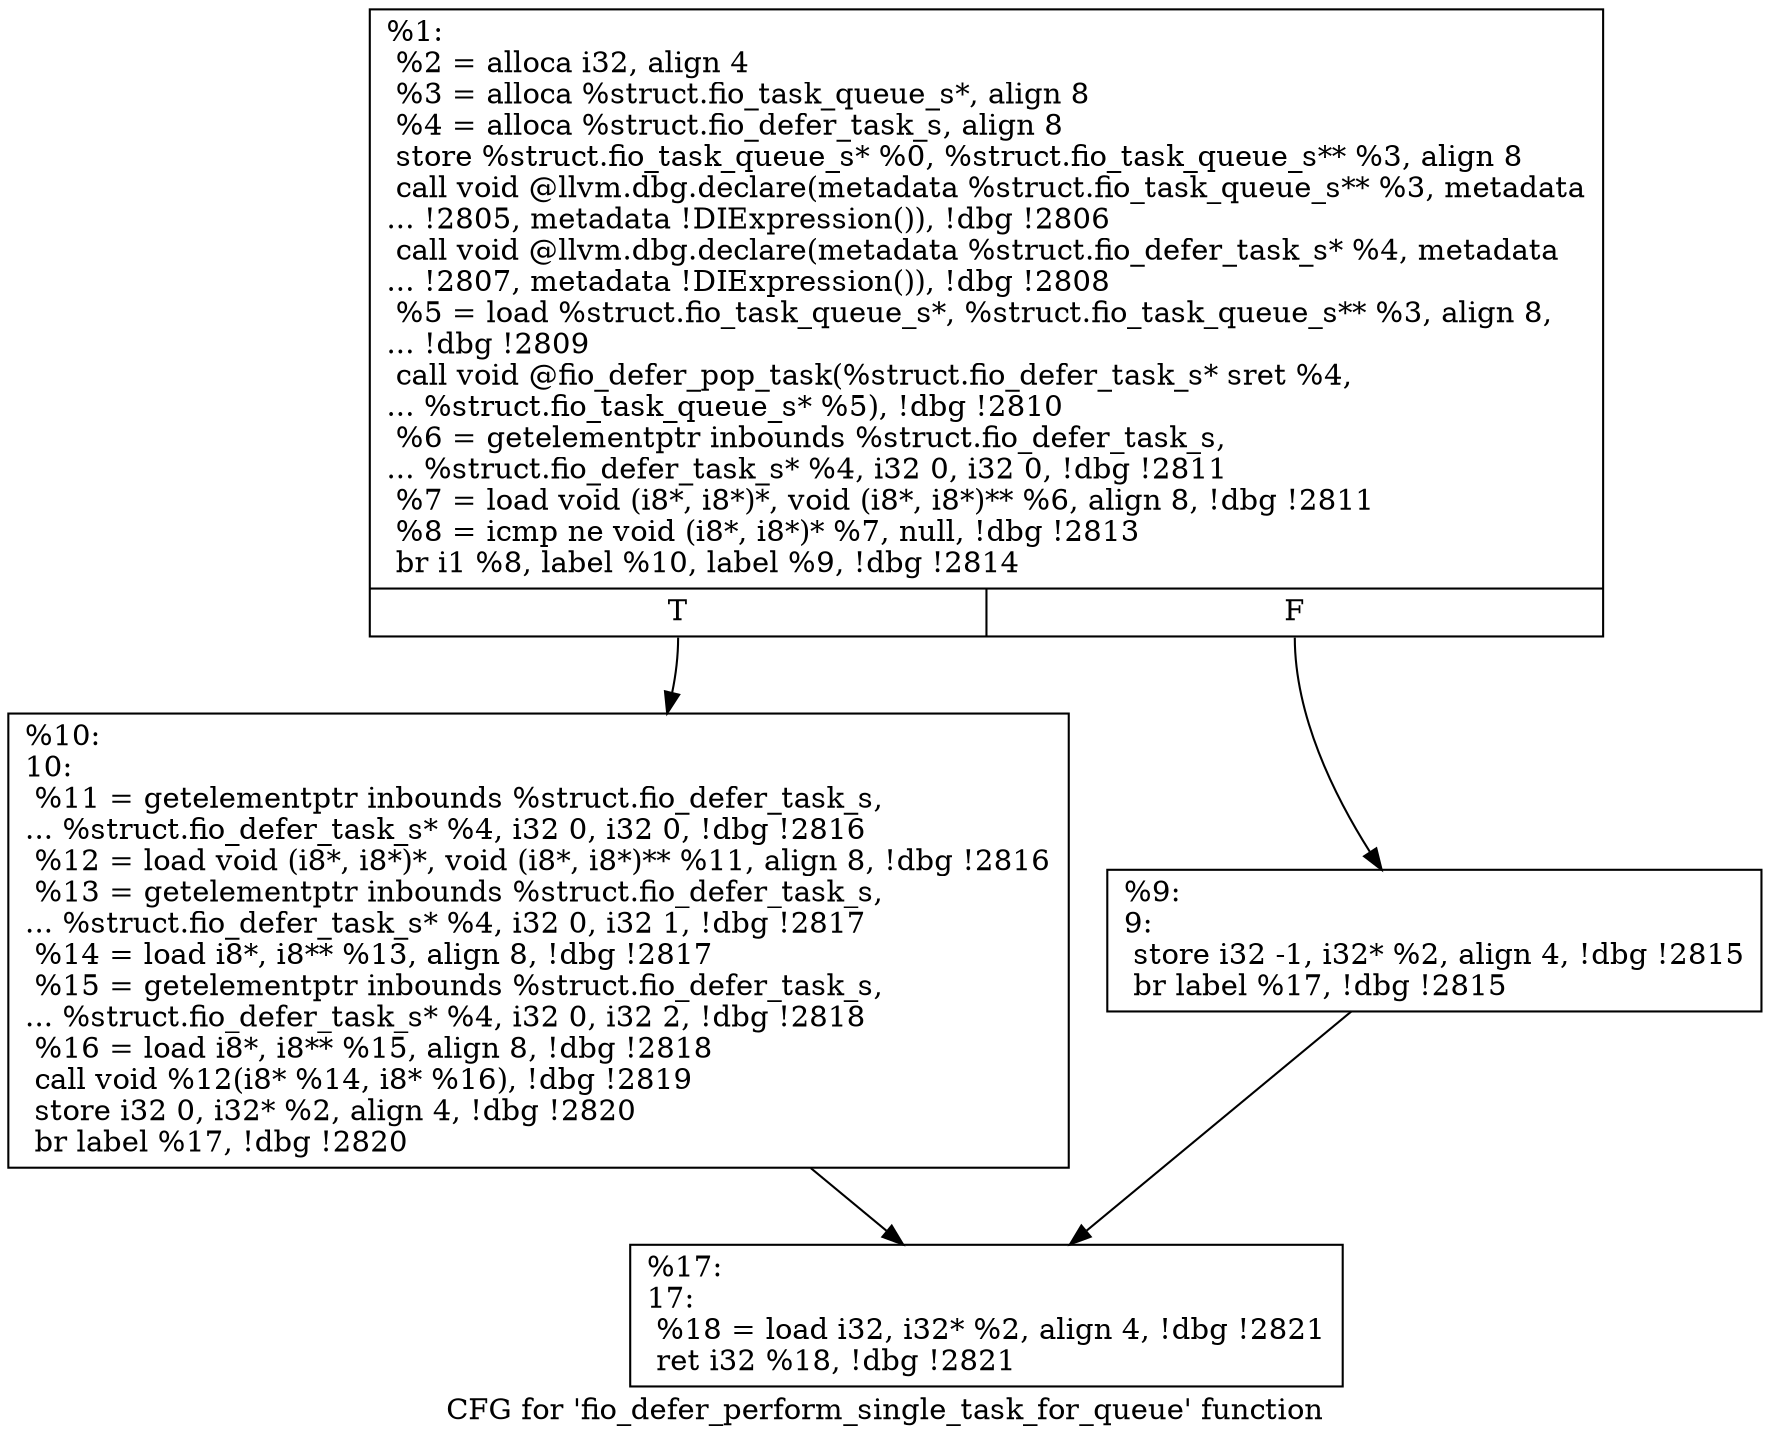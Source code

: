 digraph "CFG for 'fio_defer_perform_single_task_for_queue' function" {
	label="CFG for 'fio_defer_perform_single_task_for_queue' function";

	Node0x556851457b90 [shape=record,label="{%1:\l  %2 = alloca i32, align 4\l  %3 = alloca %struct.fio_task_queue_s*, align 8\l  %4 = alloca %struct.fio_defer_task_s, align 8\l  store %struct.fio_task_queue_s* %0, %struct.fio_task_queue_s** %3, align 8\l  call void @llvm.dbg.declare(metadata %struct.fio_task_queue_s** %3, metadata\l... !2805, metadata !DIExpression()), !dbg !2806\l  call void @llvm.dbg.declare(metadata %struct.fio_defer_task_s* %4, metadata\l... !2807, metadata !DIExpression()), !dbg !2808\l  %5 = load %struct.fio_task_queue_s*, %struct.fio_task_queue_s** %3, align 8,\l... !dbg !2809\l  call void @fio_defer_pop_task(%struct.fio_defer_task_s* sret %4,\l... %struct.fio_task_queue_s* %5), !dbg !2810\l  %6 = getelementptr inbounds %struct.fio_defer_task_s,\l... %struct.fio_defer_task_s* %4, i32 0, i32 0, !dbg !2811\l  %7 = load void (i8*, i8*)*, void (i8*, i8*)** %6, align 8, !dbg !2811\l  %8 = icmp ne void (i8*, i8*)* %7, null, !dbg !2813\l  br i1 %8, label %10, label %9, !dbg !2814\l|{<s0>T|<s1>F}}"];
	Node0x556851457b90:s0 -> Node0x556851457c90;
	Node0x556851457b90:s1 -> Node0x556851457c40;
	Node0x556851457c40 [shape=record,label="{%9:\l9:                                                \l  store i32 -1, i32* %2, align 4, !dbg !2815\l  br label %17, !dbg !2815\l}"];
	Node0x556851457c40 -> Node0x556851457ce0;
	Node0x556851457c90 [shape=record,label="{%10:\l10:                                               \l  %11 = getelementptr inbounds %struct.fio_defer_task_s,\l... %struct.fio_defer_task_s* %4, i32 0, i32 0, !dbg !2816\l  %12 = load void (i8*, i8*)*, void (i8*, i8*)** %11, align 8, !dbg !2816\l  %13 = getelementptr inbounds %struct.fio_defer_task_s,\l... %struct.fio_defer_task_s* %4, i32 0, i32 1, !dbg !2817\l  %14 = load i8*, i8** %13, align 8, !dbg !2817\l  %15 = getelementptr inbounds %struct.fio_defer_task_s,\l... %struct.fio_defer_task_s* %4, i32 0, i32 2, !dbg !2818\l  %16 = load i8*, i8** %15, align 8, !dbg !2818\l  call void %12(i8* %14, i8* %16), !dbg !2819\l  store i32 0, i32* %2, align 4, !dbg !2820\l  br label %17, !dbg !2820\l}"];
	Node0x556851457c90 -> Node0x556851457ce0;
	Node0x556851457ce0 [shape=record,label="{%17:\l17:                                               \l  %18 = load i32, i32* %2, align 4, !dbg !2821\l  ret i32 %18, !dbg !2821\l}"];
}
